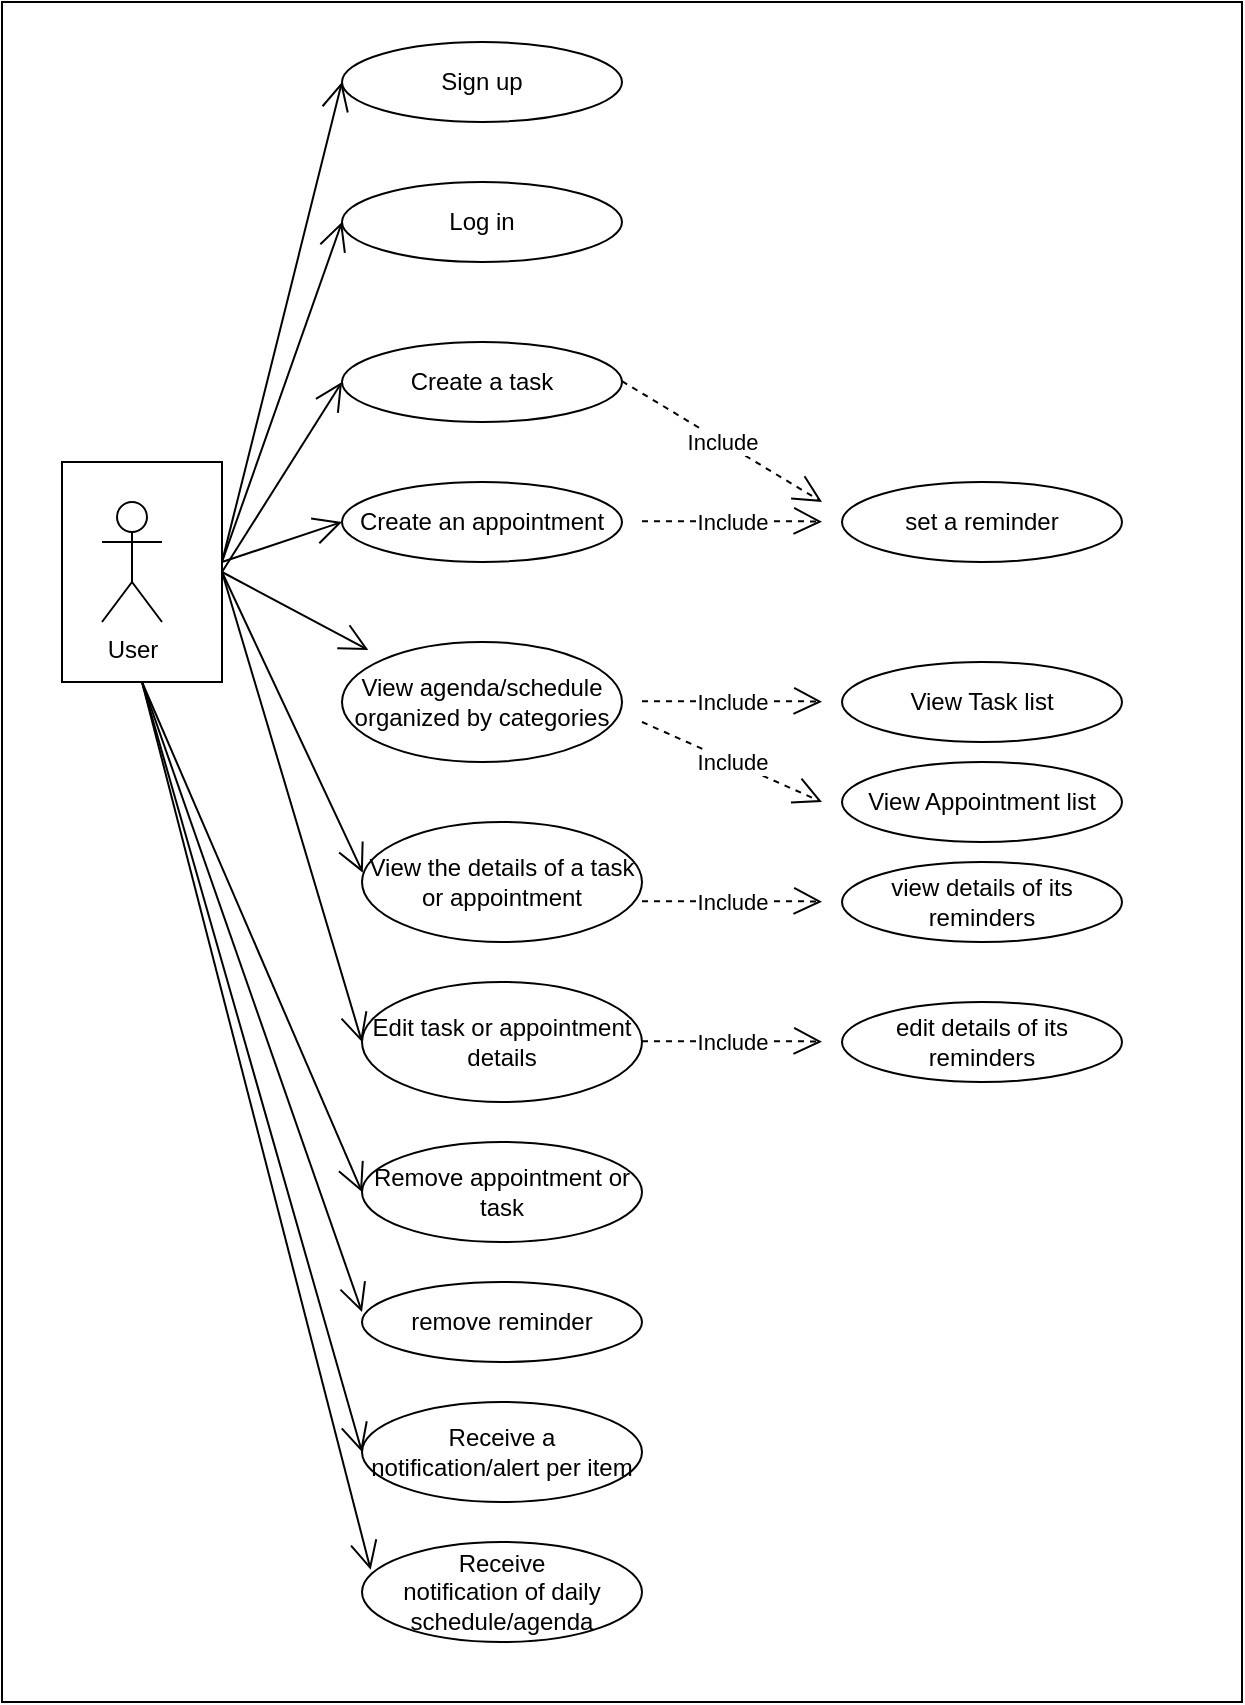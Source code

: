 <mxfile version="20.7.4" type="device"><diagram name="Page-1" id="9361dd3d-8414-5efd-6122-117bd74ce7a7"><mxGraphModel dx="1188" dy="886" grid="1" gridSize="10" guides="1" tooltips="1" connect="1" arrows="1" fold="1" page="0" pageScale="1.5" pageWidth="826" pageHeight="1169" background="none" math="0" shadow="0"><root><mxCell id="0"/><mxCell id="1" parent="0"/><mxCell id="7zQHY6aMhFNkF1QgFhpC-94" value="" style="rounded=0;whiteSpace=wrap;html=1;movable=1;resizable=1;rotatable=1;deletable=1;editable=1;connectable=1;" vertex="1" parent="1"><mxGeometry x="160" y="-60" width="620" height="850" as="geometry"/></mxCell><mxCell id="7zQHY6aMhFNkF1QgFhpC-136" value="" style="html=1;" vertex="1" parent="1"><mxGeometry x="190" y="170" width="80" height="110" as="geometry"/></mxCell><mxCell id="7zQHY6aMhFNkF1QgFhpC-89" value="User" style="shape=umlActor;verticalLabelPosition=bottom;verticalAlign=top;html=1;" vertex="1" parent="1"><mxGeometry x="210" y="190" width="30" height="60" as="geometry"/></mxCell><mxCell id="7zQHY6aMhFNkF1QgFhpC-93" value="Sign up" style="ellipse;whiteSpace=wrap;html=1;" vertex="1" parent="1"><mxGeometry x="330" y="-40" width="140" height="40" as="geometry"/></mxCell><mxCell id="7zQHY6aMhFNkF1QgFhpC-95" value="Log in" style="ellipse;whiteSpace=wrap;html=1;" vertex="1" parent="1"><mxGeometry x="330" y="30" width="140" height="40" as="geometry"/></mxCell><mxCell id="7zQHY6aMhFNkF1QgFhpC-97" value="Create a task" style="ellipse;whiteSpace=wrap;html=1;" vertex="1" parent="1"><mxGeometry x="330" y="110" width="140" height="40" as="geometry"/></mxCell><mxCell id="7zQHY6aMhFNkF1QgFhpC-99" value="Create an appointment" style="ellipse;whiteSpace=wrap;html=1;" vertex="1" parent="1"><mxGeometry x="330" y="180" width="140" height="40" as="geometry"/></mxCell><mxCell id="7zQHY6aMhFNkF1QgFhpC-101" value="Include" style="endArrow=open;endSize=12;dashed=1;html=1;rounded=0;fillColor=#994C00;" edge="1" parent="1"><mxGeometry width="160" relative="1" as="geometry"><mxPoint x="480" y="199.6" as="sourcePoint"/><mxPoint x="570" y="199.89" as="targetPoint"/><Array as="points"><mxPoint x="560" y="199.6"/></Array></mxGeometry></mxCell><mxCell id="7zQHY6aMhFNkF1QgFhpC-102" value="set a reminder" style="ellipse;whiteSpace=wrap;html=1;" vertex="1" parent="1"><mxGeometry x="580" y="180" width="140" height="40" as="geometry"/></mxCell><mxCell id="7zQHY6aMhFNkF1QgFhpC-103" value="Include" style="endArrow=open;endSize=12;dashed=1;html=1;rounded=0;fillColor=#994C00;" edge="1" parent="1"><mxGeometry width="160" relative="1" as="geometry"><mxPoint x="470" y="129.6" as="sourcePoint"/><mxPoint x="570" y="190" as="targetPoint"/></mxGeometry></mxCell><mxCell id="7zQHY6aMhFNkF1QgFhpC-104" value="View agenda/schedule organized by categories" style="ellipse;whiteSpace=wrap;html=1;" vertex="1" parent="1"><mxGeometry x="330" y="260" width="140" height="60" as="geometry"/></mxCell><mxCell id="7zQHY6aMhFNkF1QgFhpC-105" value="View Task list" style="ellipse;whiteSpace=wrap;html=1;" vertex="1" parent="1"><mxGeometry x="580" y="270" width="140" height="40" as="geometry"/></mxCell><mxCell id="7zQHY6aMhFNkF1QgFhpC-106" value="Include" style="endArrow=open;endSize=12;dashed=1;html=1;rounded=0;fillColor=#994C00;" edge="1" parent="1"><mxGeometry width="160" relative="1" as="geometry"><mxPoint x="480" y="289.58" as="sourcePoint"/><mxPoint x="570" y="289.87" as="targetPoint"/><Array as="points"><mxPoint x="560" y="289.58"/></Array></mxGeometry></mxCell><mxCell id="7zQHY6aMhFNkF1QgFhpC-107" value="View Appointment list" style="ellipse;whiteSpace=wrap;html=1;" vertex="1" parent="1"><mxGeometry x="580" y="320" width="140" height="40" as="geometry"/></mxCell><mxCell id="7zQHY6aMhFNkF1QgFhpC-108" value="Include" style="endArrow=open;endSize=12;dashed=1;html=1;rounded=0;fillColor=#994C00;" edge="1" parent="1"><mxGeometry width="160" relative="1" as="geometry"><mxPoint x="480" y="300.0" as="sourcePoint"/><mxPoint x="570" y="340" as="targetPoint"/></mxGeometry></mxCell><mxCell id="7zQHY6aMhFNkF1QgFhpC-111" value="Remove appointment or task" style="ellipse;whiteSpace=wrap;html=1;" vertex="1" parent="1"><mxGeometry x="340" y="510" width="140" height="50" as="geometry"/></mxCell><mxCell id="7zQHY6aMhFNkF1QgFhpC-113" value="Receive a&lt;br&gt;notification/alert per item" style="ellipse;whiteSpace=wrap;html=1;" vertex="1" parent="1"><mxGeometry x="340" y="640" width="140" height="50" as="geometry"/></mxCell><mxCell id="7zQHY6aMhFNkF1QgFhpC-114" value="Receive &lt;br&gt;notification of daily schedule/agenda" style="ellipse;whiteSpace=wrap;html=1;" vertex="1" parent="1"><mxGeometry x="340" y="710" width="140" height="50" as="geometry"/></mxCell><mxCell id="7zQHY6aMhFNkF1QgFhpC-117" value="" style="endArrow=open;endFill=1;endSize=12;html=1;rounded=0;fillColor=#994C00;" edge="1" parent="1"><mxGeometry width="160" relative="1" as="geometry"><mxPoint x="270" y="220" as="sourcePoint"/><mxPoint x="330" y="-20" as="targetPoint"/></mxGeometry></mxCell><mxCell id="7zQHY6aMhFNkF1QgFhpC-118" value="" style="endArrow=open;endFill=1;endSize=12;html=1;rounded=0;fillColor=#994C00;exitX=1;exitY=0.5;exitDx=0;exitDy=0;" edge="1" parent="1" source="7zQHY6aMhFNkF1QgFhpC-136"><mxGeometry width="160" relative="1" as="geometry"><mxPoint x="260" y="240" as="sourcePoint"/><mxPoint x="343.155" y="263.995" as="targetPoint"/></mxGeometry></mxCell><mxCell id="7zQHY6aMhFNkF1QgFhpC-119" value="" style="endArrow=open;endFill=1;endSize=12;html=1;rounded=0;entryX=0;entryY=0.5;entryDx=0;entryDy=0;fillColor=#994C00;exitX=0.5;exitY=1;exitDx=0;exitDy=0;" edge="1" parent="1" source="7zQHY6aMhFNkF1QgFhpC-136" target="7zQHY6aMhFNkF1QgFhpC-111"><mxGeometry width="160" relative="1" as="geometry"><mxPoint x="260" y="250" as="sourcePoint"/><mxPoint x="347.503" y="361.858" as="targetPoint"/></mxGeometry></mxCell><mxCell id="7zQHY6aMhFNkF1QgFhpC-120" value="" style="endArrow=open;endFill=1;endSize=12;html=1;rounded=0;entryX=0;entryY=0.5;entryDx=0;entryDy=0;fillColor=#994C00;exitX=0.5;exitY=1;exitDx=0;exitDy=0;" edge="1" parent="1" source="7zQHY6aMhFNkF1QgFhpC-136" target="7zQHY6aMhFNkF1QgFhpC-113"><mxGeometry width="160" relative="1" as="geometry"><mxPoint x="237.378" y="268.071" as="sourcePoint"/><mxPoint x="330" y="442" as="targetPoint"/></mxGeometry></mxCell><mxCell id="7zQHY6aMhFNkF1QgFhpC-121" value="" style="endArrow=open;endFill=1;endSize=12;html=1;rounded=0;fillColor=#994C00;entryX=0.031;entryY=0.278;entryDx=0;entryDy=0;entryPerimeter=0;exitX=0.5;exitY=1;exitDx=0;exitDy=0;" edge="1" parent="1" source="7zQHY6aMhFNkF1QgFhpC-136" target="7zQHY6aMhFNkF1QgFhpC-114"><mxGeometry width="160" relative="1" as="geometry"><mxPoint x="220" y="280" as="sourcePoint"/><mxPoint x="320" y="510" as="targetPoint"/></mxGeometry></mxCell><mxCell id="7zQHY6aMhFNkF1QgFhpC-122" value="" style="endArrow=open;endFill=1;endSize=12;html=1;rounded=0;entryX=0;entryY=0.5;entryDx=0;entryDy=0;fillColor=#994C00;" edge="1" parent="1" target="7zQHY6aMhFNkF1QgFhpC-95"><mxGeometry width="160" relative="1" as="geometry"><mxPoint x="270" y="220" as="sourcePoint"/><mxPoint x="630" y="220" as="targetPoint"/></mxGeometry></mxCell><mxCell id="7zQHY6aMhFNkF1QgFhpC-123" value="" style="endArrow=open;endFill=1;endSize=12;html=1;rounded=0;entryX=0;entryY=0.5;entryDx=0;entryDy=0;fillColor=#994C00;exitX=1;exitY=0.5;exitDx=0;exitDy=0;" edge="1" parent="1" source="7zQHY6aMhFNkF1QgFhpC-136" target="7zQHY6aMhFNkF1QgFhpC-97"><mxGeometry width="160" relative="1" as="geometry"><mxPoint x="270" y="200" as="sourcePoint"/><mxPoint x="630" y="220" as="targetPoint"/></mxGeometry></mxCell><mxCell id="7zQHY6aMhFNkF1QgFhpC-124" value="" style="endArrow=open;endFill=1;endSize=12;html=1;rounded=0;entryX=0;entryY=0.5;entryDx=0;entryDy=0;fillColor=#994C00;" edge="1" parent="1" target="7zQHY6aMhFNkF1QgFhpC-99"><mxGeometry width="160" relative="1" as="geometry"><mxPoint x="270" y="220" as="sourcePoint"/><mxPoint x="430" y="219.17" as="targetPoint"/></mxGeometry></mxCell><mxCell id="7zQHY6aMhFNkF1QgFhpC-125" value="View the details of a task or appointment" style="ellipse;whiteSpace=wrap;html=1;" vertex="1" parent="1"><mxGeometry x="340" y="350" width="140" height="60" as="geometry"/></mxCell><mxCell id="7zQHY6aMhFNkF1QgFhpC-126" value="Edit task or appointment details" style="ellipse;whiteSpace=wrap;html=1;" vertex="1" parent="1"><mxGeometry x="340" y="430" width="140" height="60" as="geometry"/></mxCell><mxCell id="7zQHY6aMhFNkF1QgFhpC-127" value="" style="endArrow=open;endFill=1;endSize=12;html=1;rounded=0;fillColor=#994C00;entryX=0.003;entryY=0.422;entryDx=0;entryDy=0;entryPerimeter=0;exitX=1;exitY=0.5;exitDx=0;exitDy=0;" edge="1" parent="1" source="7zQHY6aMhFNkF1QgFhpC-136" target="7zQHY6aMhFNkF1QgFhpC-125"><mxGeometry width="160" relative="1" as="geometry"><mxPoint x="260" y="240" as="sourcePoint"/><mxPoint x="420" y="240" as="targetPoint"/></mxGeometry></mxCell><mxCell id="7zQHY6aMhFNkF1QgFhpC-128" value="" style="endArrow=open;endFill=1;endSize=12;html=1;rounded=0;fillColor=#994C00;entryX=0;entryY=0.5;entryDx=0;entryDy=0;exitX=1;exitY=0.5;exitDx=0;exitDy=0;" edge="1" parent="1" source="7zQHY6aMhFNkF1QgFhpC-136" target="7zQHY6aMhFNkF1QgFhpC-126"><mxGeometry width="160" relative="1" as="geometry"><mxPoint x="260" y="250" as="sourcePoint"/><mxPoint x="650" y="380" as="targetPoint"/></mxGeometry></mxCell><mxCell id="7zQHY6aMhFNkF1QgFhpC-129" value="Include" style="endArrow=open;endSize=12;dashed=1;html=1;rounded=0;fillColor=#994C00;" edge="1" parent="1"><mxGeometry width="160" relative="1" as="geometry"><mxPoint x="480" y="389.6" as="sourcePoint"/><mxPoint x="570" y="389.89" as="targetPoint"/><Array as="points"><mxPoint x="560" y="389.6"/></Array></mxGeometry></mxCell><mxCell id="7zQHY6aMhFNkF1QgFhpC-130" value="view details of its reminders" style="ellipse;whiteSpace=wrap;html=1;" vertex="1" parent="1"><mxGeometry x="580" y="370" width="140" height="40" as="geometry"/></mxCell><mxCell id="7zQHY6aMhFNkF1QgFhpC-131" value="Include" style="endArrow=open;endSize=12;dashed=1;html=1;rounded=0;fillColor=#994C00;" edge="1" parent="1"><mxGeometry width="160" relative="1" as="geometry"><mxPoint x="480" y="459.6" as="sourcePoint"/><mxPoint x="570" y="459.89" as="targetPoint"/><Array as="points"><mxPoint x="560" y="459.6"/></Array></mxGeometry></mxCell><mxCell id="7zQHY6aMhFNkF1QgFhpC-132" value="edit details of its reminders" style="ellipse;whiteSpace=wrap;html=1;" vertex="1" parent="1"><mxGeometry x="580" y="440" width="140" height="40" as="geometry"/></mxCell><mxCell id="7zQHY6aMhFNkF1QgFhpC-133" value="remove reminder" style="ellipse;whiteSpace=wrap;html=1;" vertex="1" parent="1"><mxGeometry x="340" y="580" width="140" height="40" as="geometry"/></mxCell><mxCell id="7zQHY6aMhFNkF1QgFhpC-134" value="" style="endArrow=open;endFill=1;endSize=12;html=1;rounded=0;entryX=0;entryY=0.5;entryDx=0;entryDy=0;fillColor=#994C00;exitX=0.5;exitY=1;exitDx=0;exitDy=0;" edge="1" parent="1" source="7zQHY6aMhFNkF1QgFhpC-136"><mxGeometry width="160" relative="1" as="geometry"><mxPoint x="260" y="250" as="sourcePoint"/><mxPoint x="340.0" y="595" as="targetPoint"/></mxGeometry></mxCell></root></mxGraphModel></diagram></mxfile>